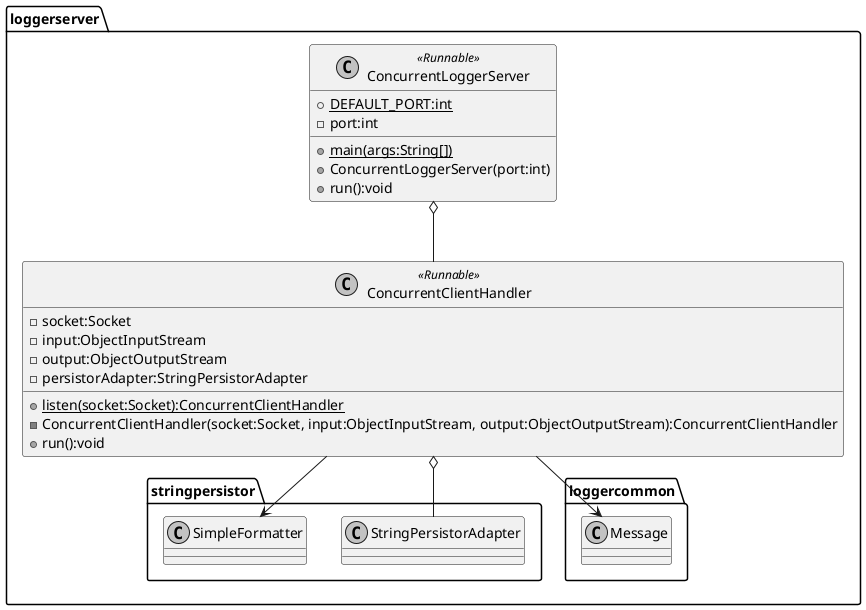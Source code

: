 @startuml

skinparam monochrome true
skinparam defaultFontName Droid Sans

package "loggerserver" {
    class ConcurrentLoggerServer << Runnable >> {
        {static} + DEFAULT_PORT:int
        - port:int
        {static} + main(args:String[])
        + ConcurrentLoggerServer(port:int)
        + run():void
    }
    class ConcurrentClientHandler << Runnable >> {
        - socket:Socket
        - input:ObjectInputStream
        - output:ObjectOutputStream
        - persistorAdapter:StringPersistorAdapter
        {static} + listen(socket:Socket):ConcurrentClientHandler
        - ConcurrentClientHandler(socket:Socket, input:ObjectInputStream, output:ObjectOutputStream):ConcurrentClientHandler
        + run():void
    }
    ConcurrentLoggerServer o-- ConcurrentClientHandler
    ConcurrentClientHandler o-- stringpersistor.StringPersistorAdapter
    ConcurrentClientHandler --> stringpersistor.SimpleFormatter
    ConcurrentClientHandler --> loggercommon.Message
}

@enduml
